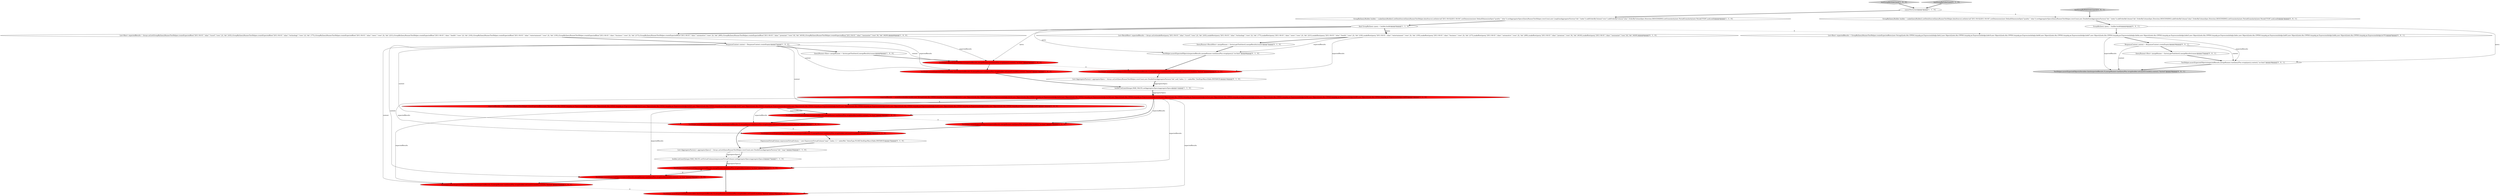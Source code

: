 digraph {
2 [style = filled, label = "TestHelper.assertExpectedObjects(Iterables.limit(expectedResults,5),mergeRunner.run(QueryPlus.wrap(builder.setLimit(5).build()),context),\"limited\")@@@35@@@['1', '0', '0']", fillcolor = red, shape = ellipse image = "AAA1AAABBB1BBB"];
26 [style = filled, label = "QueryRunner<ResultRow> mergeRunner = factory.getToolchest().mergeResults(runner)@@@7@@@['0', '1', '0']", fillcolor = white, shape = ellipse image = "AAA0AAABBB2BBB"];
32 [style = filled, label = "GroupByQuery query = builder.build()@@@4@@@['0', '0', '1']", fillcolor = white, shape = ellipse image = "AAA0AAABBB3BBB"];
35 [style = filled, label = "testGroupByWithOrderLimit3['0', '0', '1']", fillcolor = lightgray, shape = diamond image = "AAA0AAABBB3BBB"];
22 [style = filled, label = "ExpressionVirtualColumn expressionVirtualColumn = new ExpressionVirtualColumn(\"expr\",\"index / 2 + indexMin\",ValueType.FLOAT,TestExprMacroTable.INSTANCE)@@@35@@@['0', '1', '0']", fillcolor = white, shape = ellipse image = "AAA0AAABBB2BBB"];
20 [style = filled, label = "TestHelper.assertExpectedObjects(expectedResults,mergeRunner.run(QueryPlus.wrap(query)),\"no-limit\")@@@8@@@['0', '1', '0']", fillcolor = white, shape = ellipse image = "AAA0AAABBB2BBB"];
8 [style = filled, label = "builder.setLimit(Integer.MAX_VALUE).setVirtualColumns(expressionVirtualColumn).setAggregatorSpecs(aggregatorSpecs2)@@@37@@@['1', '1', '0']", fillcolor = white, shape = ellipse image = "AAA0AAABBB1BBB"];
31 [style = filled, label = "List<Row> expectedResults = GroupByQueryRunnerTestHelper.createExpectedRows(new String((((edu.fdu.CPPDG.tinypdg.pe.ExpressionInfo@a3a6c2,new Object((((edu.fdu.CPPDG.tinypdg.pe.ExpressionInfo@a3a6c9,new Object((((edu.fdu.CPPDG.tinypdg.pe.ExpressionInfo@a3a6d0,new Object((((edu.fdu.CPPDG.tinypdg.pe.ExpressionInfo@a3a6d7,new Object((((edu.fdu.CPPDG.tinypdg.pe.ExpressionInfo@a3a6de,new Object((((edu.fdu.CPPDG.tinypdg.pe.ExpressionInfo@a3a6e5,new Object((((edu.fdu.CPPDG.tinypdg.pe.ExpressionInfo@a3a6ec,new Object((((edu.fdu.CPPDG.tinypdg.pe.ExpressionInfo@a3a6f3,new Object((((edu.fdu.CPPDG.tinypdg.pe.ExpressionInfo@a3a6fa,new Object((((edu.fdu.CPPDG.tinypdg.pe.ExpressionInfo@a3a701)@@@5@@@['0', '0', '1']", fillcolor = white, shape = ellipse image = "AAA0AAABBB3BBB"];
10 [style = filled, label = "TestHelper.assertExpectedObjects(Iterables.limit(expectedResults,5),mergeRunner.run(QueryPlus.wrap(builder.setLimit(5).build()),context),\"limited\")@@@10@@@['1', '0', '0']", fillcolor = red, shape = ellipse image = "AAA1AAABBB1BBB"];
36 [style = filled, label = "TestHelper.assertExpectedObjects(Iterables.limit(expectedResults,5),mergeRunner.run(QueryPlus.wrap(builder.setLimit(5).build()),context),\"limited\")@@@29@@@['0', '0', '1']", fillcolor = lightgray, shape = ellipse image = "AAA0AAABBB3BBB"];
12 [style = filled, label = "TestHelper.assertExpectedObjects(expectedResults,mergeRunner.run(QueryPlus.wrap(builder.build())),\"no-limit\")@@@38@@@['1', '1', '0']", fillcolor = red, shape = ellipse image = "AAA1AAABBB1BBB"];
34 [style = filled, label = "ResponseContext context = ResponseContext.createEmpty()@@@26@@@['0', '0', '1']", fillcolor = white, shape = ellipse image = "AAA0AAABBB3BBB"];
19 [style = filled, label = "TestHelper.assertExpectedObjects(Iterables.limit(expectedResults,5),mergeRunner.run(QueryPlus.wrap(builder.setLimit(5).build())),\"limited\")@@@39@@@['0', '1', '0']", fillcolor = red, shape = ellipse image = "AAA1AAABBB2BBB"];
33 [style = filled, label = "TestHelper.assertExpectedObjects(expectedResults,mergeRunner.run(QueryPlus.wrap(query),context),\"no-limit\")@@@28@@@['0', '0', '1']", fillcolor = white, shape = ellipse image = "AAA0AAABBB3BBB"];
1 [style = filled, label = "builder.setLimit(Integer.MAX_VALUE).setAggregatorSpecs(aggregatorSpecs)@@@11@@@['1', '1', '0']", fillcolor = white, shape = ellipse image = "AAA0AAABBB1BBB"];
18 [style = filled, label = "ResponseContext context = ResponseContext.createEmpty()@@@7@@@['1', '0', '0']", fillcolor = white, shape = ellipse image = "AAA0AAABBB1BBB"];
29 [style = filled, label = "GroupByQuery.Builder builder = makeQueryBuilder().setDataSource(QueryRunnerTestHelper.dataSource).setInterval(\"2011-04-02/2011-04-04\").setDimensions(new DefaultDimensionSpec(\"quality\",\"alias\")).setAggregatorSpecs(QueryRunnerTestHelper.rowsCount,new DoubleSumAggregatorFactory(\"idx\",\"index\")).addOrderByColumn(\"idx\",OrderByColumnSpec.Direction.DESCENDING).addOrderByColumn(\"alias\",OrderByColumnSpec.Direction.DESCENDING).setGranularity(new PeriodGranularity(new Period(\"P1M\"),null,null))@@@3@@@['0', '0', '1']", fillcolor = white, shape = ellipse image = "AAA0AAABBB3BBB"];
4 [style = filled, label = "testGroupByOrderLimit['1', '0', '0']", fillcolor = lightgray, shape = diamond image = "AAA0AAABBB1BBB"];
17 [style = filled, label = "TestHelper.assertExpectedObjects(Iterables.limit(expectedResults,5),mergeRunner.run(QueryPlus.wrap(builder.setLimit(5).build()),context),\"limited\")@@@40@@@['1', '0', '0']", fillcolor = red, shape = ellipse image = "AAA1AAABBB1BBB"];
9 [style = filled, label = "List<Row> expectedResults = Arrays.asList(GroupByQueryRunnerTestHelper.createExpectedRow(\"2011-04-01\",\"alias\",\"travel\",\"rows\",2L,\"idx\",243L),GroupByQueryRunnerTestHelper.createExpectedRow(\"2011-04-01\",\"alias\",\"technology\",\"rows\",2L,\"idx\",177L),GroupByQueryRunnerTestHelper.createExpectedRow(\"2011-04-01\",\"alias\",\"news\",\"rows\",2L,\"idx\",221L),GroupByQueryRunnerTestHelper.createExpectedRow(\"2011-04-01\",\"alias\",\"health\",\"rows\",2L,\"idx\",216L),GroupByQueryRunnerTestHelper.createExpectedRow(\"2011-04-01\",\"alias\",\"entertainment\",\"rows\",2L,\"idx\",319L),GroupByQueryRunnerTestHelper.createExpectedRow(\"2011-04-01\",\"alias\",\"business\",\"rows\",2L,\"idx\",217L),GroupByQueryRunnerTestHelper.createExpectedRow(\"2011-04-01\",\"alias\",\"automotive\",\"rows\",2L,\"idx\",269L),GroupByQueryRunnerTestHelper.createExpectedRow(\"2011-04-01\",\"alias\",\"premium\",\"rows\",6L,\"idx\",4416L),GroupByQueryRunnerTestHelper.createExpectedRow(\"2011-04-01\",\"alias\",\"mezzanine\",\"rows\",6L,\"idx\",4420L))@@@6@@@['1', '0', '0']", fillcolor = white, shape = ellipse image = "AAA0AAABBB1BBB"];
0 [style = filled, label = "GroupByQuery.Builder builder = makeQueryBuilder().setDataSource(QueryRunnerTestHelper.dataSource).setInterval(\"2011-04-02/2011-04-04\").setDimensions(new DefaultDimensionSpec(\"quality\",\"alias\")).setAggregatorSpecs(QueryRunnerTestHelper.rowsCount,new LongSumAggregatorFactory(\"idx\",\"index\")).addOrderByColumn(\"rows\").addOrderByColumn(\"alias\",OrderByColumnSpec.Direction.DESCENDING).setGranularity(new PeriodGranularity(new Period(\"P1M\"),null,null))@@@4@@@['1', '1', '0']", fillcolor = white, shape = ellipse image = "AAA0AAABBB1BBB"];
14 [style = filled, label = "cannotVectorize()@@@3@@@['1', '1', '0']", fillcolor = white, shape = ellipse image = "AAA0AAABBB1BBB"];
21 [style = filled, label = "TestHelper.assertExpectedObjects(Iterables.limit(expectedResults,5),mergeRunner.run(QueryPlus.wrap(builder.setLimit(5).build())),\"limited\")@@@9@@@['0', '1', '0']", fillcolor = red, shape = ellipse image = "AAA1AAABBB2BBB"];
27 [style = filled, label = "List<ResultRow> expectedResults = Arrays.asList(makeRow(query,\"2011-04-01\",\"alias\",\"travel\",\"rows\",2L,\"idx\",243L),makeRow(query,\"2011-04-01\",\"alias\",\"technology\",\"rows\",2L,\"idx\",177L),makeRow(query,\"2011-04-01\",\"alias\",\"news\",\"rows\",2L,\"idx\",221L),makeRow(query,\"2011-04-01\",\"alias\",\"health\",\"rows\",2L,\"idx\",216L),makeRow(query,\"2011-04-01\",\"alias\",\"entertainment\",\"rows\",2L,\"idx\",319L),makeRow(query,\"2011-04-01\",\"alias\",\"business\",\"rows\",2L,\"idx\",217L),makeRow(query,\"2011-04-01\",\"alias\",\"automotive\",\"rows\",2L,\"idx\",269L),makeRow(query,\"2011-04-01\",\"alias\",\"premium\",\"rows\",6L,\"idx\",4416L),makeRow(query,\"2011-04-01\",\"alias\",\"mezzanine\",\"rows\",6L,\"idx\",4420L))@@@6@@@['0', '1', '0']", fillcolor = white, shape = ellipse image = "AAA0AAABBB2BBB"];
11 [style = filled, label = "expectedResults = GroupByQueryRunnerTestHelper.createExpectedRows(new String((((edu.fdu.CPPDG.tinypdg.pe.ExpressionInfo@a3a412,new Object((((edu.fdu.CPPDG.tinypdg.pe.ExpressionInfo@a3a419,new Object((((edu.fdu.CPPDG.tinypdg.pe.ExpressionInfo@a3a420,new Object((((edu.fdu.CPPDG.tinypdg.pe.ExpressionInfo@a3a427,new Object((((edu.fdu.CPPDG.tinypdg.pe.ExpressionInfo@a3a42e,new Object((((edu.fdu.CPPDG.tinypdg.pe.ExpressionInfo@a3a435,new Object((((edu.fdu.CPPDG.tinypdg.pe.ExpressionInfo@a3a43c,new Object((((edu.fdu.CPPDG.tinypdg.pe.ExpressionInfo@a3a443,new Object((((edu.fdu.CPPDG.tinypdg.pe.ExpressionInfo@a3a44a,new Object((((edu.fdu.CPPDG.tinypdg.pe.ExpressionInfo@a3a451)@@@13@@@['1', '0', '0']", fillcolor = red, shape = ellipse image = "AAA1AAABBB1BBB"];
16 [style = filled, label = "TestHelper.assertExpectedObjects(expectedResults,mergeRunner.run(QueryPlus.wrap(builder.build()),context),\"no-limit\")@@@39@@@['1', '0', '0']", fillcolor = red, shape = ellipse image = "AAA1AAABBB1BBB"];
3 [style = filled, label = "List<AggregatorFactory> aggregatorSpecs2 = Arrays.asList(QueryRunnerTestHelper.rowsCount,new DoubleSumAggregatorFactory(\"idx\",\"expr\"))@@@36@@@['1', '1', '0']", fillcolor = white, shape = ellipse image = "AAA0AAABBB1BBB"];
28 [style = filled, label = "List<AggregatorFactory> aggregatorSpecs = Arrays.asList(QueryRunnerTestHelper.rowsCount,new DoubleSumAggregatorFactory(\"idx\",null,\"index / 2 + indexMin\",TestExprMacroTable.INSTANCE))@@@10@@@['0', '1', '0']", fillcolor = white, shape = ellipse image = "AAA0AAABBB2BBB"];
23 [style = filled, label = "TestHelper.assertExpectedObjects(Iterables.limit(expectedResults,5),mergeRunner.run(QueryPlus.wrap(builder.setLimit(5).build())),\"limited\")@@@34@@@['0', '1', '0']", fillcolor = red, shape = ellipse image = "AAA1AAABBB2BBB"];
6 [style = filled, label = "TestHelper.assertExpectedObjects(expectedResults,mergeRunner.run(QueryPlus.wrap(builder.build()),context),\"no-limit\")@@@34@@@['1', '0', '0']", fillcolor = red, shape = ellipse image = "AAA1AAABBB1BBB"];
5 [style = filled, label = "final GroupByQuery query = builder.build()@@@5@@@['1', '1', '0']", fillcolor = white, shape = ellipse image = "AAA0AAABBB1BBB"];
24 [style = filled, label = "testGroupByOrderLimit['0', '1', '0']", fillcolor = lightgray, shape = diamond image = "AAA0AAABBB2BBB"];
30 [style = filled, label = "QueryRunner<Row> mergeRunner = factory.getToolchest().mergeResults(runner)@@@27@@@['0', '0', '1']", fillcolor = white, shape = ellipse image = "AAA0AAABBB3BBB"];
7 [style = filled, label = "QueryRunner<Row> mergeRunner = factory.getToolchest().mergeResults(runner)@@@8@@@['1', '0', '0']", fillcolor = white, shape = ellipse image = "AAA0AAABBB1BBB"];
15 [style = filled, label = "TestHelper.assertExpectedObjects(expectedResults,mergeRunner.run(QueryPlus.wrap(query),context),\"no-limit\")@@@9@@@['1', '0', '0']", fillcolor = red, shape = ellipse image = "AAA1AAABBB1BBB"];
25 [style = filled, label = "TestHelper.assertExpectedObjects(expectedResults,mergeRunner.run(QueryPlus.wrap(builder.build())),\"no-limit\")@@@33@@@['0', '1', '0']", fillcolor = red, shape = ellipse image = "AAA1AAABBB2BBB"];
13 [style = filled, label = "expectedResults = makeRows(builder.build(),new String((((edu.fdu.CPPDG.tinypdg.pe.ExpressionInfo@a3a5c1,new Object((((edu.fdu.CPPDG.tinypdg.pe.ExpressionInfo@a3a5c8,new Object((((edu.fdu.CPPDG.tinypdg.pe.ExpressionInfo@a3a5cf,new Object((((edu.fdu.CPPDG.tinypdg.pe.ExpressionInfo@a3a5d6,new Object((((edu.fdu.CPPDG.tinypdg.pe.ExpressionInfo@a3a5dd,new Object((((edu.fdu.CPPDG.tinypdg.pe.ExpressionInfo@a3a5e4,new Object((((edu.fdu.CPPDG.tinypdg.pe.ExpressionInfo@a3a5eb,new Object((((edu.fdu.CPPDG.tinypdg.pe.ExpressionInfo@a3a5f2,new Object((((edu.fdu.CPPDG.tinypdg.pe.ExpressionInfo@a3a5f9,new Object((((edu.fdu.CPPDG.tinypdg.pe.ExpressionInfo@a3a600)@@@12@@@['1', '1', '0']", fillcolor = red, shape = ellipse image = "AAA1AAABBB1BBB"];
13->19 [style = solid, label="expectedResults"];
2->23 [style = dashed, label="0"];
13->25 [style = bold, label=""];
5->15 [style = solid, label="query"];
5->20 [style = solid, label="query"];
15->10 [style = bold, label=""];
4->14 [style = bold, label=""];
35->29 [style = bold, label=""];
34->36 [style = solid, label="context"];
30->33 [style = bold, label=""];
5->9 [style = bold, label=""];
18->2 [style = solid, label="context"];
25->23 [style = bold, label=""];
9->10 [style = solid, label="expectedResults"];
18->10 [style = solid, label="context"];
5->27 [style = solid, label="query"];
2->3 [style = bold, label=""];
11->6 [style = bold, label=""];
18->15 [style = solid, label="context"];
11->2 [style = solid, label="expectedResults"];
11->17 [style = solid, label="expectedResults"];
13->23 [style = solid, label="expectedResults"];
34->33 [style = solid, label="context"];
18->17 [style = solid, label="context"];
15->21 [style = dashed, label="0"];
11->16 [style = solid, label="expectedResults"];
12->16 [style = bold, label=""];
28->1 [style = bold, label=""];
16->17 [style = bold, label=""];
8->12 [style = solid, label="aggregatorSpecs2"];
9->15 [style = solid, label="expectedResults"];
31->33 [style = solid, label="expectedResults"];
18->16 [style = solid, label="context"];
13->11 [style = bold, label=""];
1->13 [style = bold, label=""];
34->30 [style = bold, label=""];
27->20 [style = solid, label="expectedResults"];
13->12 [style = solid, label="expectedResults"];
21->28 [style = bold, label=""];
31->34 [style = bold, label=""];
24->14 [style = bold, label=""];
18->6 [style = solid, label="context"];
6->2 [style = bold, label=""];
20->21 [style = bold, label=""];
1->13 [style = solid, label="aggregatorSpecs"];
22->3 [style = bold, label=""];
16->12 [style = dashed, label="0"];
31->36 [style = solid, label="expectedResults"];
11->13 [style = dashed, label="0"];
23->22 [style = bold, label=""];
9->18 [style = bold, label=""];
14->0 [style = bold, label=""];
6->25 [style = dashed, label="0"];
17->19 [style = dashed, label="0"];
3->8 [style = bold, label=""];
29->32 [style = bold, label=""];
33->36 [style = bold, label=""];
28->1 [style = solid, label="aggregatorSpecs"];
11->6 [style = solid, label="expectedResults"];
5->31 [style = dashed, label="0"];
27->21 [style = solid, label="expectedResults"];
7->15 [style = bold, label=""];
5->27 [style = bold, label=""];
18->7 [style = bold, label=""];
12->19 [style = bold, label=""];
10->1 [style = bold, label=""];
32->33 [style = solid, label="query"];
14->29 [style = dashed, label="0"];
32->31 [style = bold, label=""];
8->12 [style = bold, label=""];
13->25 [style = solid, label="expectedResults"];
26->20 [style = bold, label=""];
3->8 [style = solid, label="aggregatorSpecs2"];
0->5 [style = bold, label=""];
27->26 [style = bold, label=""];
}

